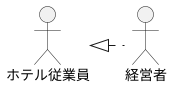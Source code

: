 @startuml ユースケース図
'left to right direction

actor 経営者 as host
actor ホテル従業員 as you

you <|-[dashed] host  
@enduml